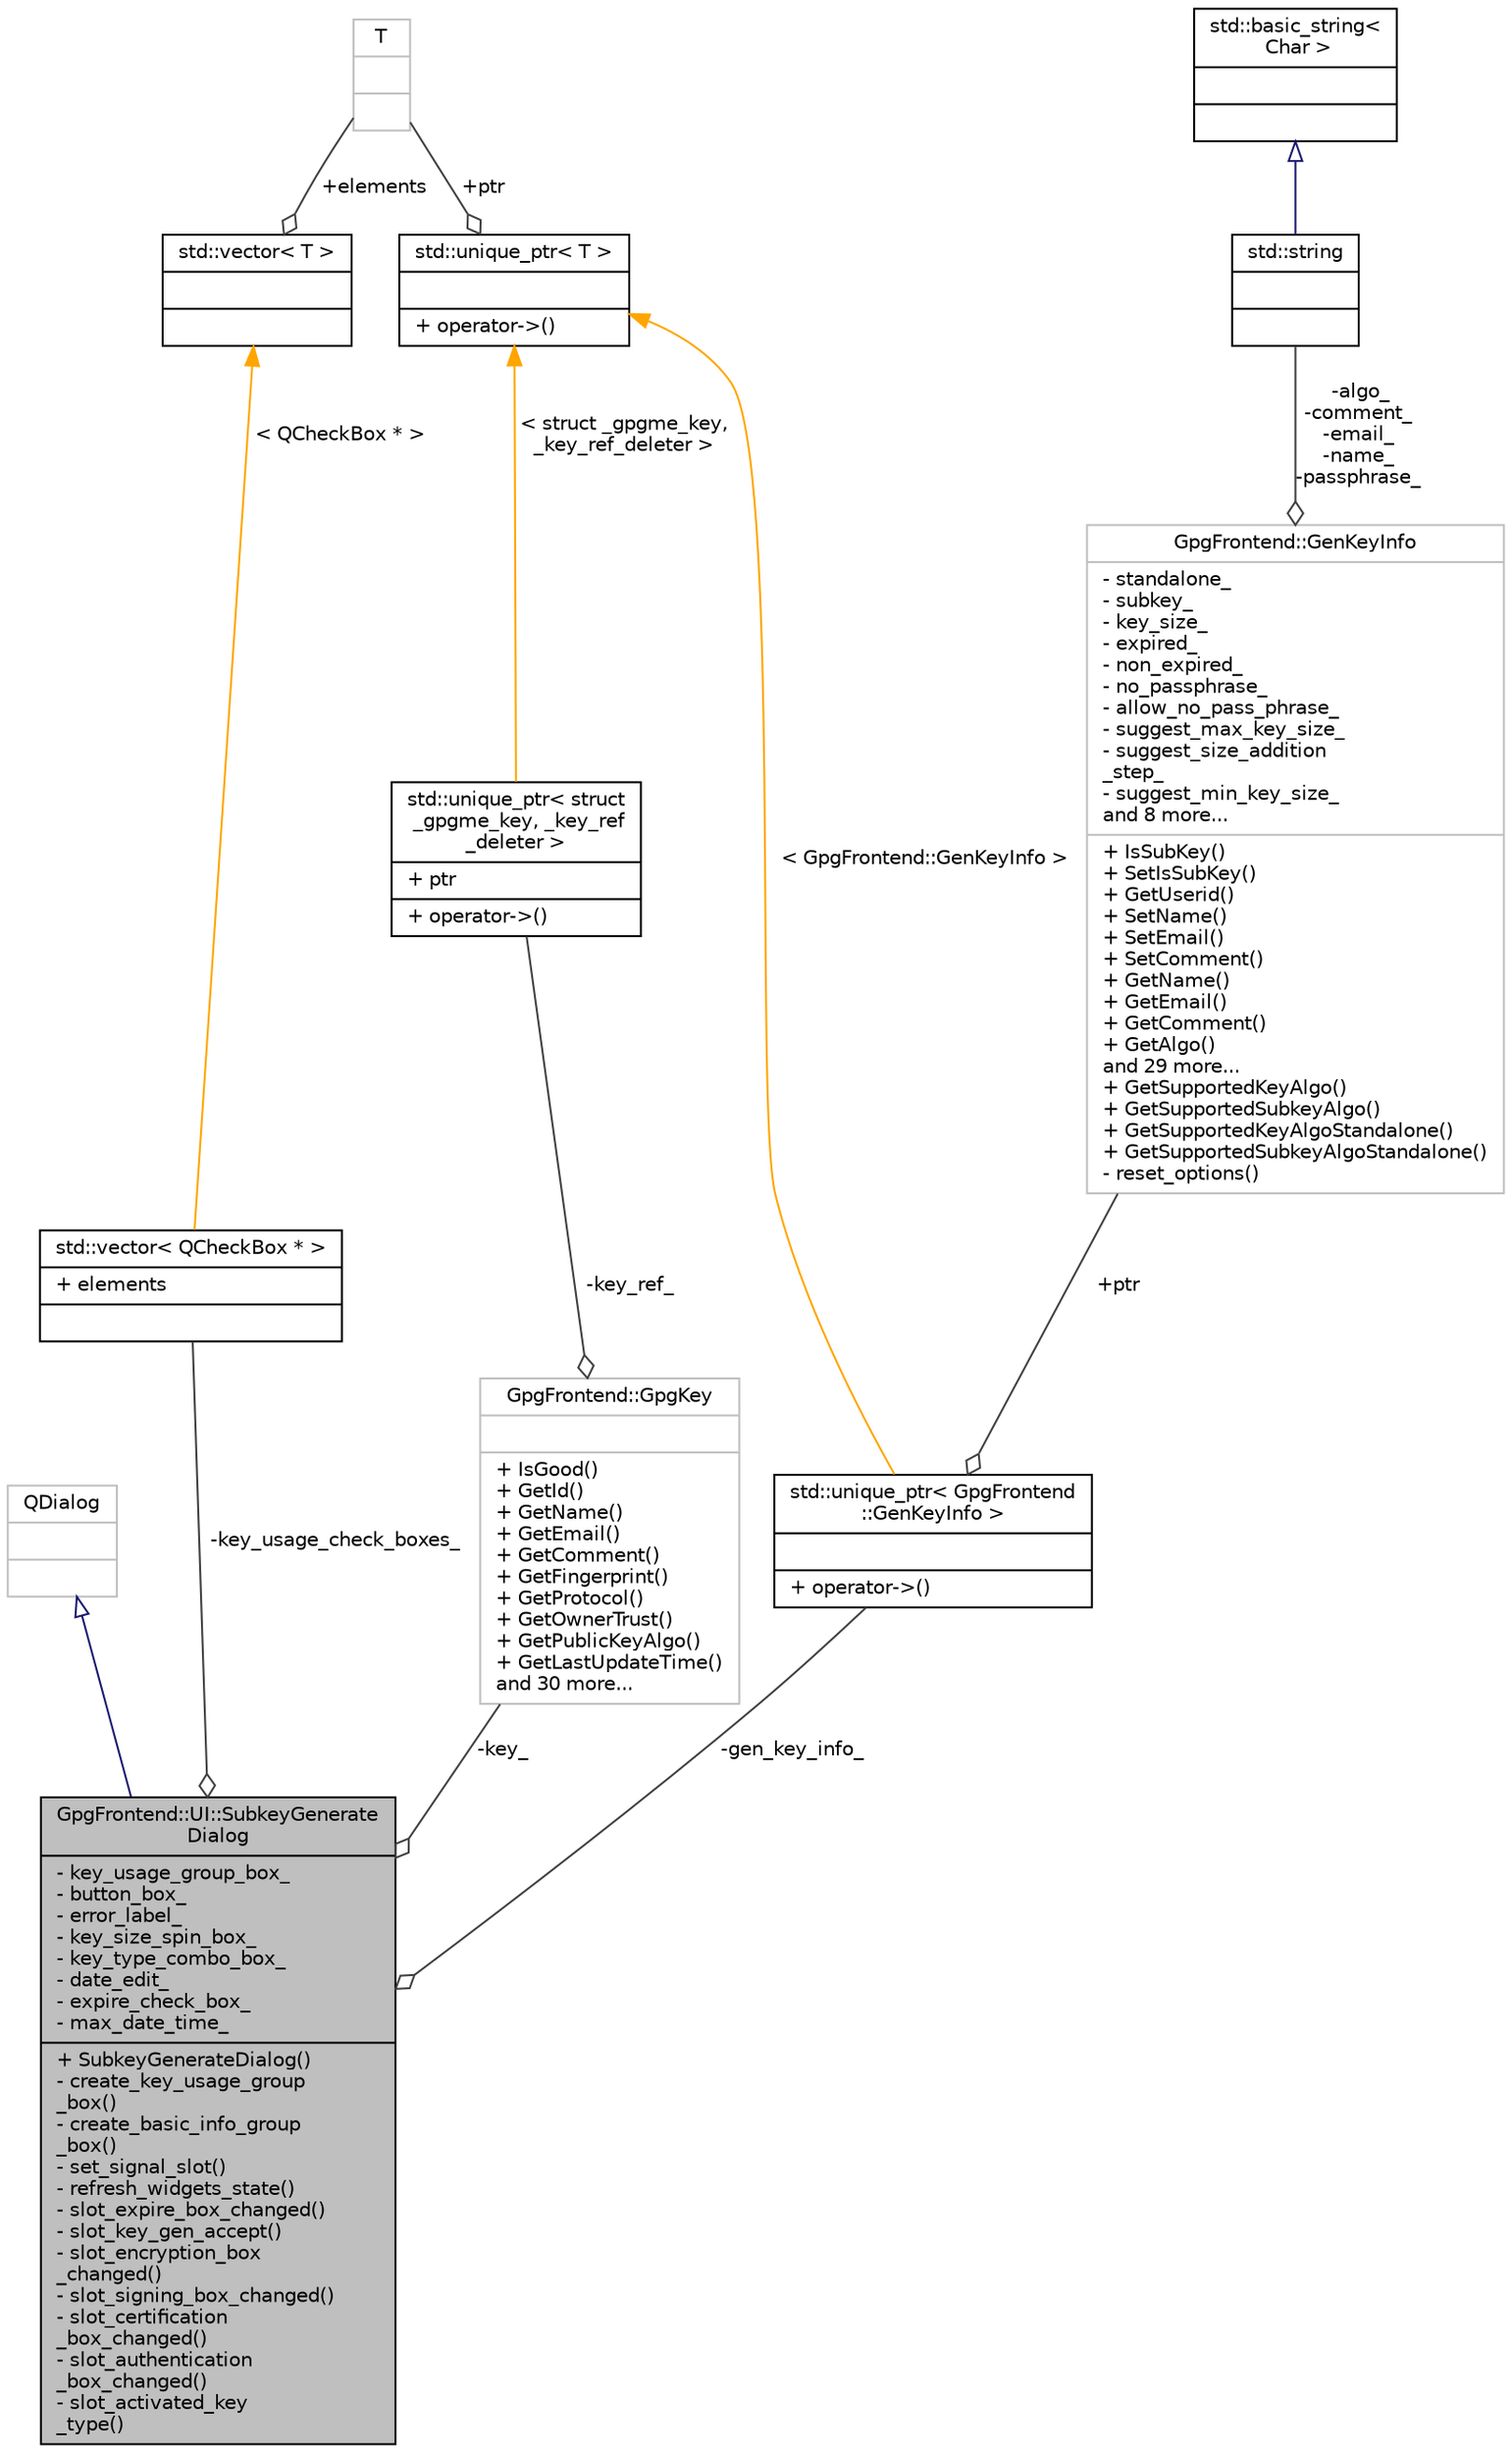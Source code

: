 digraph "GpgFrontend::UI::SubkeyGenerateDialog"
{
 // INTERACTIVE_SVG=YES
 // LATEX_PDF_SIZE
  edge [fontname="Helvetica",fontsize="10",labelfontname="Helvetica",labelfontsize="10"];
  node [fontname="Helvetica",fontsize="10",shape=record];
  Node1 [label="{GpgFrontend::UI::SubkeyGenerate\lDialog\n|- key_usage_group_box_\l- button_box_\l- error_label_\l- key_size_spin_box_\l- key_type_combo_box_\l- date_edit_\l- expire_check_box_\l- max_date_time_\l|+ SubkeyGenerateDialog()\l- create_key_usage_group\l_box()\l- create_basic_info_group\l_box()\l- set_signal_slot()\l- refresh_widgets_state()\l- slot_expire_box_changed()\l- slot_key_gen_accept()\l- slot_encryption_box\l_changed()\l- slot_signing_box_changed()\l- slot_certification\l_box_changed()\l- slot_authentication\l_box_changed()\l- slot_activated_key\l_type()\l}",height=0.2,width=0.4,color="black", fillcolor="grey75", style="filled", fontcolor="black",tooltip=" "];
  Node2 -> Node1 [dir="back",color="midnightblue",fontsize="10",style="solid",arrowtail="onormal",fontname="Helvetica"];
  Node2 [label="{QDialog\n||}",height=0.2,width=0.4,color="grey75", fillcolor="white", style="filled",tooltip=" "];
  Node3 -> Node1 [color="grey25",fontsize="10",style="solid",label=" -key_" ,arrowhead="odiamond",fontname="Helvetica"];
  Node3 [label="{GpgFrontend::GpgKey\n||+ IsGood()\l+ GetId()\l+ GetName()\l+ GetEmail()\l+ GetComment()\l+ GetFingerprint()\l+ GetProtocol()\l+ GetOwnerTrust()\l+ GetPublicKeyAlgo()\l+ GetLastUpdateTime()\land 30 more...\l}",height=0.2,width=0.4,color="grey75", fillcolor="white", style="filled",URL="$classGpgFrontend_1_1GpgKey.html",tooltip=" "];
  Node4 -> Node3 [color="grey25",fontsize="10",style="solid",label=" -key_ref_" ,arrowhead="odiamond",fontname="Helvetica"];
  Node4 [label="{std::unique_ptr\< struct\l _gpgme_key, _key_ref\l_deleter \>\n|+ ptr\l|+ operator-\>()\l}",height=0.2,width=0.4,color="black", fillcolor="white", style="filled",tooltip=" "];
  Node5 -> Node4 [dir="back",color="orange",fontsize="10",style="solid",label=" \< struct _gpgme_key,\l _key_ref_deleter \>" ,fontname="Helvetica"];
  Node5 [label="{std::unique_ptr\< T \>\n||+ operator-\>()\l}",height=0.2,width=0.4,color="black", fillcolor="white", style="filled",tooltip=" "];
  Node6 -> Node5 [color="grey25",fontsize="10",style="solid",label=" +ptr" ,arrowhead="odiamond",fontname="Helvetica"];
  Node6 [label="{T\n||}",height=0.2,width=0.4,color="grey75", fillcolor="white", style="filled",tooltip=" "];
  Node7 -> Node1 [color="grey25",fontsize="10",style="solid",label=" -gen_key_info_" ,arrowhead="odiamond",fontname="Helvetica"];
  Node7 [label="{std::unique_ptr\< GpgFrontend\l::GenKeyInfo \>\n||+ operator-\>()\l}",height=0.2,width=0.4,color="black", fillcolor="white", style="filled",tooltip=" "];
  Node8 -> Node7 [color="grey25",fontsize="10",style="solid",label=" +ptr" ,arrowhead="odiamond",fontname="Helvetica"];
  Node8 [label="{GpgFrontend::GenKeyInfo\n|- standalone_\l- subkey_\l- key_size_\l- expired_\l- non_expired_\l- no_passphrase_\l- allow_no_pass_phrase_\l- suggest_max_key_size_\l- suggest_size_addition\l_step_\l- suggest_min_key_size_\land 8 more...\l|+ IsSubKey()\l+ SetIsSubKey()\l+ GetUserid()\l+ SetName()\l+ SetEmail()\l+ SetComment()\l+ GetName()\l+ GetEmail()\l+ GetComment()\l+ GetAlgo()\land 29 more...\l+ GetSupportedKeyAlgo()\l+ GetSupportedSubkeyAlgo()\l+ GetSupportedKeyAlgoStandalone()\l+ GetSupportedSubkeyAlgoStandalone()\l- reset_options()\l}",height=0.2,width=0.4,color="grey75", fillcolor="white", style="filled",URL="$classGpgFrontend_1_1GenKeyInfo.html",tooltip=" "];
  Node9 -> Node8 [color="grey25",fontsize="10",style="solid",label=" -algo_\n-comment_\n-email_\n-name_\n-passphrase_" ,arrowhead="odiamond",fontname="Helvetica"];
  Node9 [label="{std::string\n||}",height=0.2,width=0.4,color="black", fillcolor="white", style="filled",tooltip=" "];
  Node10 -> Node9 [dir="back",color="midnightblue",fontsize="10",style="solid",arrowtail="onormal",fontname="Helvetica"];
  Node10 [label="{std::basic_string\<\l Char \>\n||}",height=0.2,width=0.4,color="black", fillcolor="white", style="filled",tooltip=" "];
  Node5 -> Node7 [dir="back",color="orange",fontsize="10",style="solid",label=" \< GpgFrontend::GenKeyInfo \>" ,fontname="Helvetica"];
  Node11 -> Node1 [color="grey25",fontsize="10",style="solid",label=" -key_usage_check_boxes_" ,arrowhead="odiamond",fontname="Helvetica"];
  Node11 [label="{std::vector\< QCheckBox * \>\n|+ elements\l|}",height=0.2,width=0.4,color="black", fillcolor="white", style="filled",tooltip=" "];
  Node12 -> Node11 [dir="back",color="orange",fontsize="10",style="solid",label=" \< QCheckBox * \>" ,fontname="Helvetica"];
  Node12 [label="{std::vector\< T \>\n||}",height=0.2,width=0.4,color="black", fillcolor="white", style="filled",tooltip=" "];
  Node6 -> Node12 [color="grey25",fontsize="10",style="solid",label=" +elements" ,arrowhead="odiamond",fontname="Helvetica"];
}
